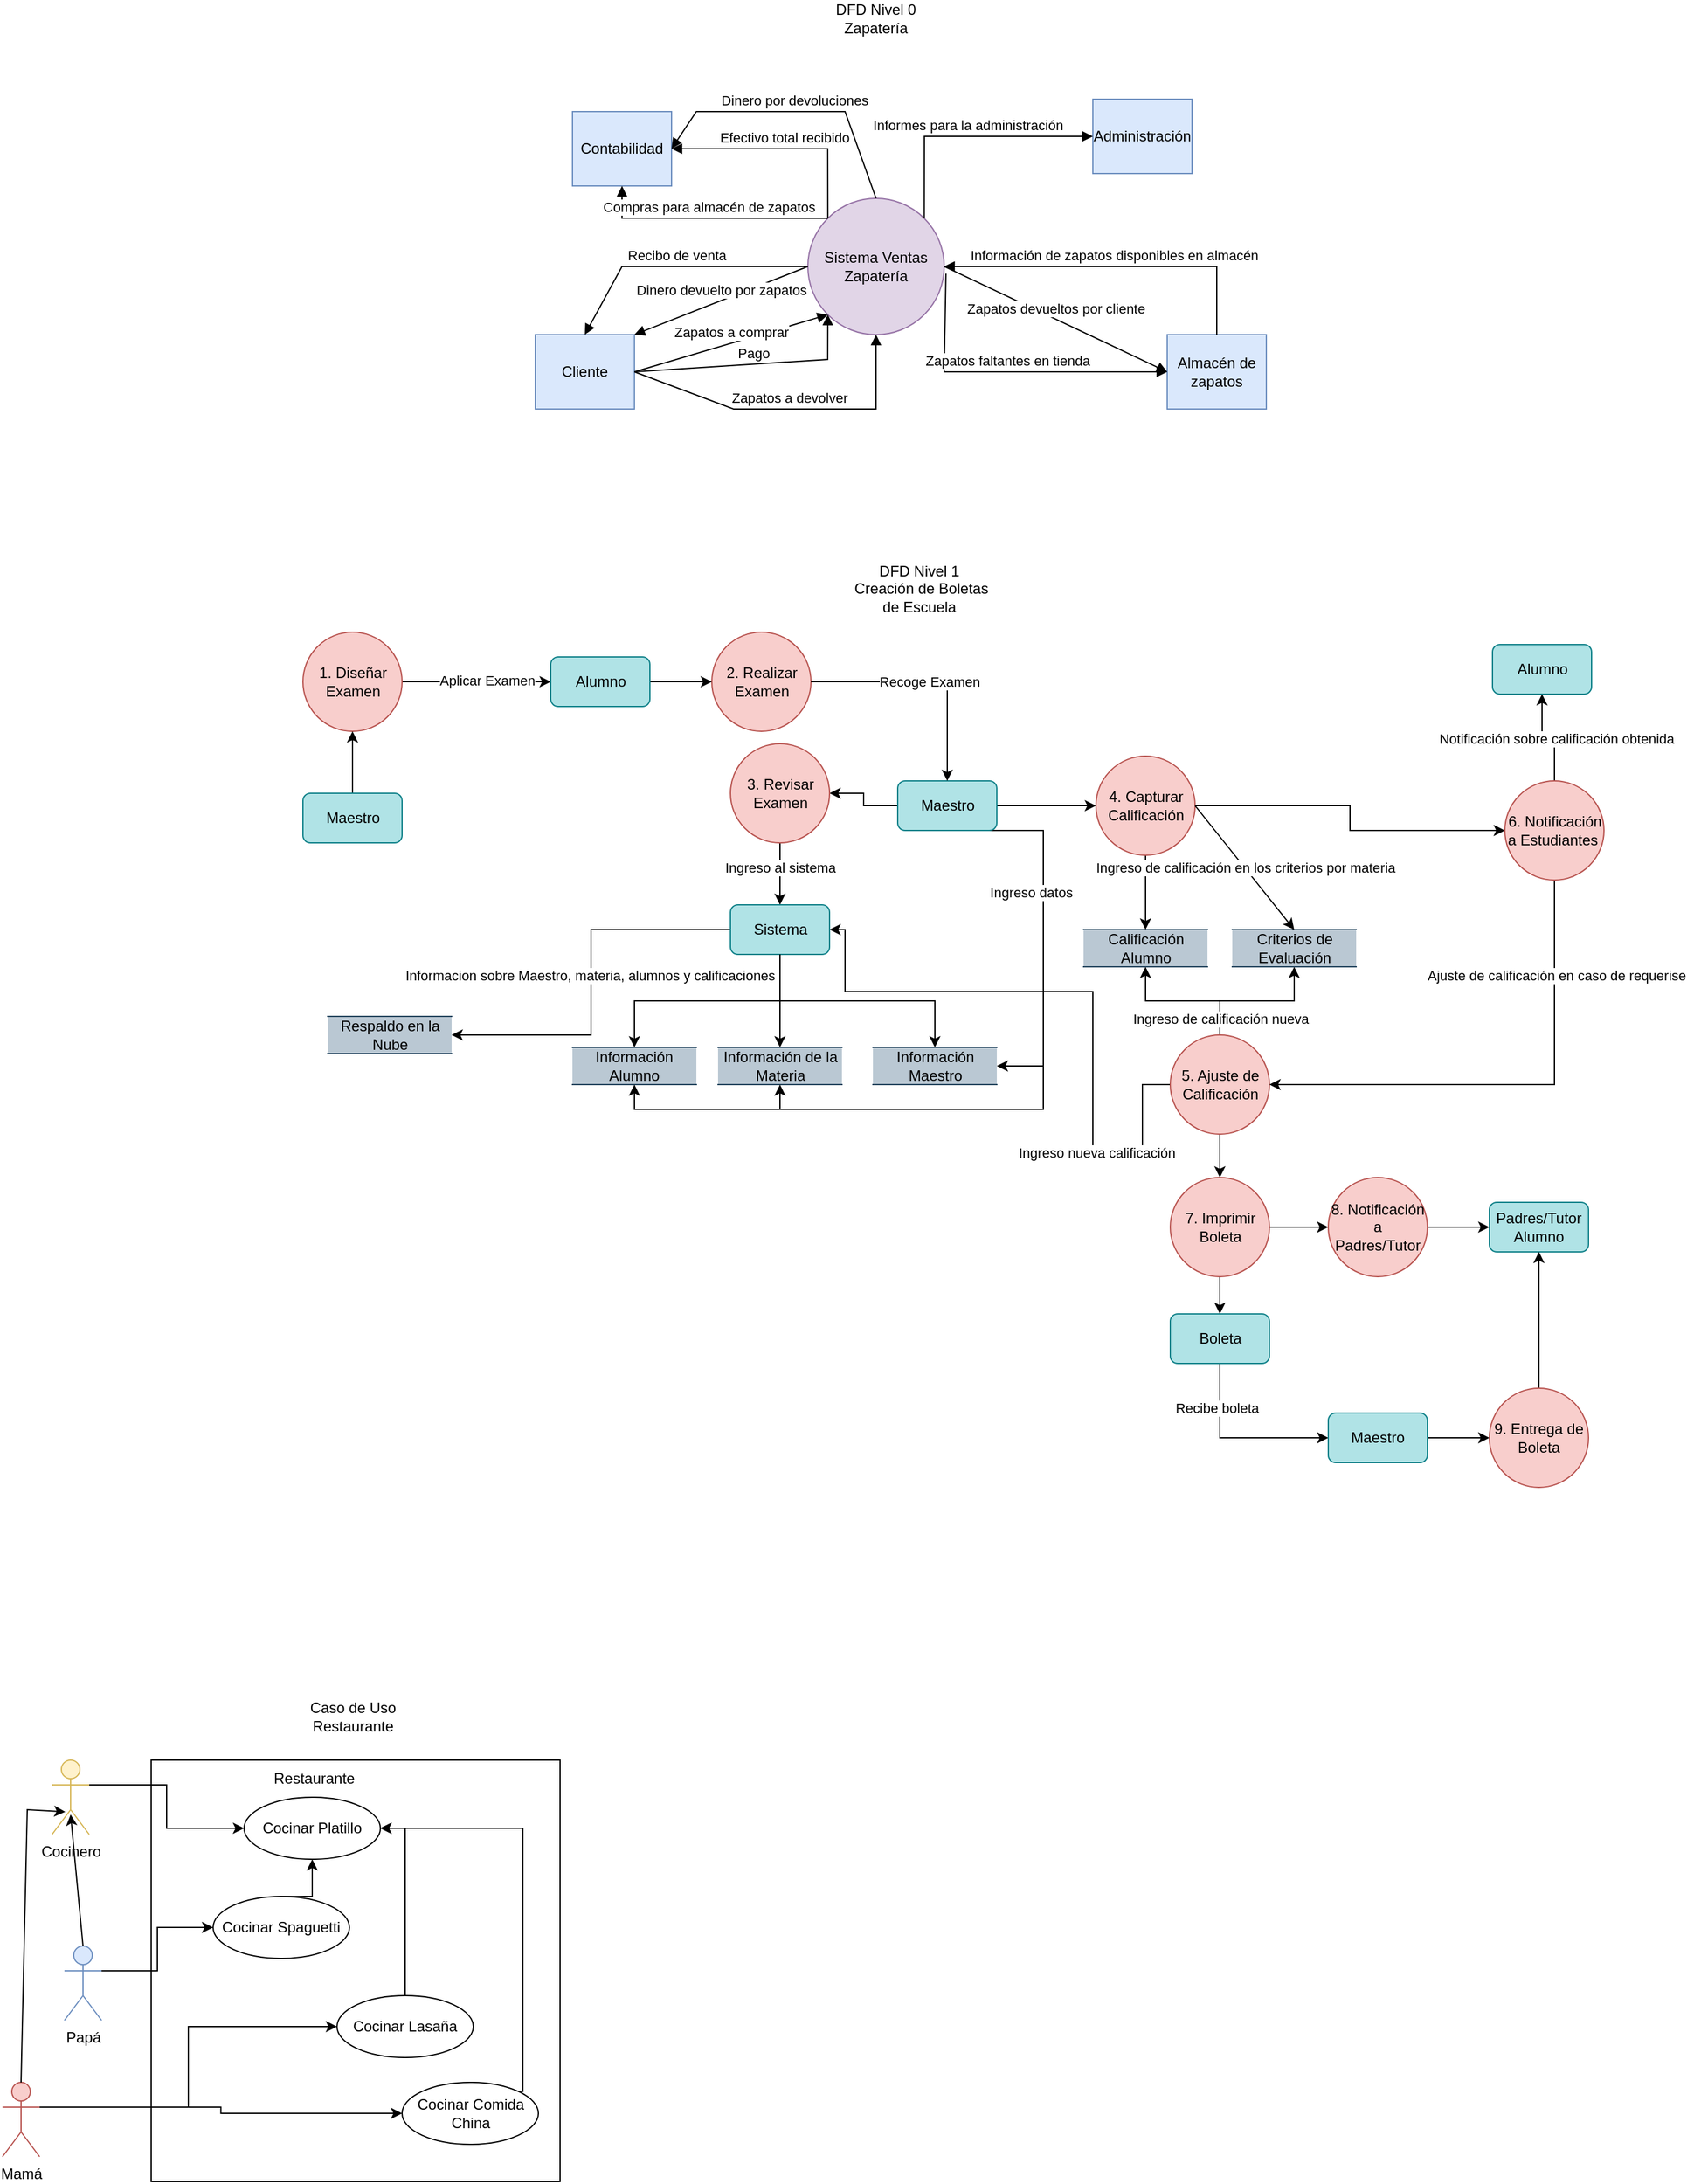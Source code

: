 <mxfile version="24.7.12">
  <diagram name="Página-1" id="O4-c2-5TvVN84nTGp4Hf">
    <mxGraphModel dx="1211" dy="638" grid="1" gridSize="10" guides="1" tooltips="1" connect="1" arrows="1" fold="1" page="1" pageScale="1" pageWidth="1920" pageHeight="1200" math="0" shadow="0">
      <root>
        <mxCell id="0" />
        <mxCell id="1" parent="0" />
        <mxCell id="AR3jdv1JJKhVgjpmconb-1" value="Sistema Ventas Zapatería" style="ellipse;whiteSpace=wrap;html=1;aspect=fixed;fillColor=#e1d5e7;strokeColor=#9673a6;" vertex="1" parent="1">
          <mxGeometry x="820" y="230" width="110" height="110" as="geometry" />
        </mxCell>
        <mxCell id="AR3jdv1JJKhVgjpmconb-2" value="Cliente" style="rounded=0;whiteSpace=wrap;html=1;fillColor=#dae8fc;strokeColor=#6c8ebf;" vertex="1" parent="1">
          <mxGeometry x="600" y="340" width="80" height="60" as="geometry" />
        </mxCell>
        <mxCell id="AR3jdv1JJKhVgjpmconb-5" value="Administración" style="rounded=0;whiteSpace=wrap;html=1;fillColor=#dae8fc;strokeColor=#6c8ebf;" vertex="1" parent="1">
          <mxGeometry x="1050" y="150" width="80" height="60" as="geometry" />
        </mxCell>
        <mxCell id="AR3jdv1JJKhVgjpmconb-6" value="Contabilidad" style="rounded=0;whiteSpace=wrap;html=1;fillColor=#dae8fc;strokeColor=#6c8ebf;" vertex="1" parent="1">
          <mxGeometry x="630" y="160" width="80" height="60" as="geometry" />
        </mxCell>
        <mxCell id="AR3jdv1JJKhVgjpmconb-7" value="Almacén de zapatos" style="rounded=0;whiteSpace=wrap;html=1;fillColor=#dae8fc;strokeColor=#6c8ebf;" vertex="1" parent="1">
          <mxGeometry x="1110" y="340" width="80" height="60" as="geometry" />
        </mxCell>
        <mxCell id="AR3jdv1JJKhVgjpmconb-11" value="DFD Nivel 0 Zapatería" style="text;html=1;align=center;verticalAlign=middle;whiteSpace=wrap;rounded=0;" vertex="1" parent="1">
          <mxGeometry x="835" y="70" width="80" height="30" as="geometry" />
        </mxCell>
        <mxCell id="AR3jdv1JJKhVgjpmconb-12" value="Pago" style="html=1;verticalAlign=bottom;endArrow=block;curved=0;rounded=0;exitX=1;exitY=0.5;exitDx=0;exitDy=0;entryX=0;entryY=1;entryDx=0;entryDy=0;" edge="1" parent="1" source="AR3jdv1JJKhVgjpmconb-2" target="AR3jdv1JJKhVgjpmconb-1">
          <mxGeometry x="0.003" width="80" relative="1" as="geometry">
            <mxPoint x="670" y="280" as="sourcePoint" />
            <mxPoint x="750" y="280" as="targetPoint" />
            <Array as="points">
              <mxPoint x="836" y="360" />
            </Array>
            <mxPoint as="offset" />
          </mxGeometry>
        </mxCell>
        <mxCell id="AR3jdv1JJKhVgjpmconb-13" value="Informes para la administración" style="html=1;verticalAlign=bottom;endArrow=block;curved=0;rounded=0;exitX=1;exitY=0;exitDx=0;exitDy=0;entryX=0;entryY=0.5;entryDx=0;entryDy=0;" edge="1" parent="1" source="AR3jdv1JJKhVgjpmconb-1" target="AR3jdv1JJKhVgjpmconb-5">
          <mxGeometry x="0.003" width="80" relative="1" as="geometry">
            <mxPoint x="700" y="380" as="sourcePoint" />
            <mxPoint x="950" y="320" as="targetPoint" />
            <Array as="points">
              <mxPoint x="914" y="180" />
            </Array>
            <mxPoint as="offset" />
          </mxGeometry>
        </mxCell>
        <mxCell id="AR3jdv1JJKhVgjpmconb-14" value="Efectivo total recibido" style="html=1;verticalAlign=bottom;endArrow=block;curved=0;rounded=0;exitX=0;exitY=0;exitDx=0;exitDy=0;entryX=1;entryY=0.5;entryDx=0;entryDy=0;" edge="1" parent="1" source="AR3jdv1JJKhVgjpmconb-1" target="AR3jdv1JJKhVgjpmconb-6">
          <mxGeometry x="0.003" width="80" relative="1" as="geometry">
            <mxPoint x="924" y="256" as="sourcePoint" />
            <mxPoint x="1060" y="190" as="targetPoint" />
            <Array as="points">
              <mxPoint x="836" y="190" />
            </Array>
            <mxPoint as="offset" />
          </mxGeometry>
        </mxCell>
        <mxCell id="AR3jdv1JJKhVgjpmconb-15" value="Compras para almacén de zapatos" style="html=1;verticalAlign=bottom;endArrow=block;curved=0;rounded=0;exitX=0;exitY=0;exitDx=0;exitDy=0;entryX=0.5;entryY=1;entryDx=0;entryDy=0;" edge="1" parent="1" source="AR3jdv1JJKhVgjpmconb-1" target="AR3jdv1JJKhVgjpmconb-6">
          <mxGeometry x="0.003" width="80" relative="1" as="geometry">
            <mxPoint x="846" y="256" as="sourcePoint" />
            <mxPoint x="720" y="200" as="targetPoint" />
            <Array as="points">
              <mxPoint x="670" y="246" />
            </Array>
            <mxPoint as="offset" />
          </mxGeometry>
        </mxCell>
        <mxCell id="AR3jdv1JJKhVgjpmconb-16" value="Zapatos a comprar" style="html=1;verticalAlign=bottom;endArrow=block;curved=0;rounded=0;exitX=1;exitY=0.5;exitDx=0;exitDy=0;entryX=0;entryY=1;entryDx=0;entryDy=0;" edge="1" parent="1" source="AR3jdv1JJKhVgjpmconb-2" target="AR3jdv1JJKhVgjpmconb-1">
          <mxGeometry x="0.003" width="80" relative="1" as="geometry">
            <mxPoint x="720" y="370" as="sourcePoint" />
            <mxPoint x="885" y="350" as="targetPoint" />
            <Array as="points" />
            <mxPoint as="offset" />
          </mxGeometry>
        </mxCell>
        <mxCell id="AR3jdv1JJKhVgjpmconb-17" value="Información de zapatos disponibles en almacén" style="html=1;verticalAlign=bottom;endArrow=block;curved=0;rounded=0;exitX=0.5;exitY=0;exitDx=0;exitDy=0;entryX=1;entryY=0.5;entryDx=0;entryDy=0;" edge="1" parent="1" source="AR3jdv1JJKhVgjpmconb-7" target="AR3jdv1JJKhVgjpmconb-1">
          <mxGeometry x="0.003" width="80" relative="1" as="geometry">
            <mxPoint x="924" y="256" as="sourcePoint" />
            <mxPoint x="1060" y="190" as="targetPoint" />
            <Array as="points">
              <mxPoint x="1150" y="285" />
            </Array>
            <mxPoint as="offset" />
          </mxGeometry>
        </mxCell>
        <mxCell id="AR3jdv1JJKhVgjpmconb-18" value="Zapatos faltantes en tienda" style="html=1;verticalAlign=bottom;endArrow=block;curved=0;rounded=0;exitX=1.013;exitY=0.552;exitDx=0;exitDy=0;exitPerimeter=0;entryX=0;entryY=0.5;entryDx=0;entryDy=0;" edge="1" parent="1" source="AR3jdv1JJKhVgjpmconb-1" target="AR3jdv1JJKhVgjpmconb-7">
          <mxGeometry x="0.003" width="80" relative="1" as="geometry">
            <mxPoint x="1130" y="350" as="sourcePoint" />
            <mxPoint x="1050" y="350" as="targetPoint" />
            <Array as="points">
              <mxPoint x="930" y="370" />
            </Array>
            <mxPoint as="offset" />
          </mxGeometry>
        </mxCell>
        <mxCell id="AR3jdv1JJKhVgjpmconb-19" value="Recibo de venta" style="html=1;verticalAlign=bottom;endArrow=block;curved=0;rounded=0;exitX=0;exitY=0.5;exitDx=0;exitDy=0;entryX=0.5;entryY=0;entryDx=0;entryDy=0;" edge="1" parent="1" source="AR3jdv1JJKhVgjpmconb-1" target="AR3jdv1JJKhVgjpmconb-2">
          <mxGeometry x="0.003" width="80" relative="1" as="geometry">
            <mxPoint x="846" y="256" as="sourcePoint" />
            <mxPoint x="680" y="230" as="targetPoint" />
            <Array as="points">
              <mxPoint x="670" y="285" />
            </Array>
            <mxPoint as="offset" />
          </mxGeometry>
        </mxCell>
        <mxCell id="AR3jdv1JJKhVgjpmconb-20" value="Zapatos devueltos por cliente" style="html=1;verticalAlign=bottom;endArrow=block;curved=0;rounded=0;exitX=1;exitY=0.5;exitDx=0;exitDy=0;entryX=0;entryY=0.5;entryDx=0;entryDy=0;" edge="1" parent="1" source="AR3jdv1JJKhVgjpmconb-1" target="AR3jdv1JJKhVgjpmconb-7">
          <mxGeometry x="0.003" width="80" relative="1" as="geometry">
            <mxPoint x="941" y="301" as="sourcePoint" />
            <mxPoint x="1120" y="380" as="targetPoint" />
            <Array as="points" />
            <mxPoint as="offset" />
          </mxGeometry>
        </mxCell>
        <mxCell id="AR3jdv1JJKhVgjpmconb-21" value="Zapatos a devolver" style="html=1;verticalAlign=bottom;endArrow=block;curved=0;rounded=0;exitX=1;exitY=0.5;exitDx=0;exitDy=0;entryX=0.5;entryY=1;entryDx=0;entryDy=0;" edge="1" parent="1" source="AR3jdv1JJKhVgjpmconb-2" target="AR3jdv1JJKhVgjpmconb-1">
          <mxGeometry x="0.003" width="80" relative="1" as="geometry">
            <mxPoint x="720" y="370" as="sourcePoint" />
            <mxPoint x="846" y="334" as="targetPoint" />
            <Array as="points">
              <mxPoint x="760" y="400" />
              <mxPoint x="850" y="400" />
              <mxPoint x="875" y="400" />
            </Array>
            <mxPoint as="offset" />
          </mxGeometry>
        </mxCell>
        <mxCell id="AR3jdv1JJKhVgjpmconb-22" value="Dinero devuelto por zapatos" style="html=1;verticalAlign=bottom;endArrow=block;curved=0;rounded=0;exitX=0;exitY=0.5;exitDx=0;exitDy=0;entryX=1;entryY=0;entryDx=0;entryDy=0;" edge="1" parent="1" source="AR3jdv1JJKhVgjpmconb-1" target="AR3jdv1JJKhVgjpmconb-2">
          <mxGeometry x="0.003" width="80" relative="1" as="geometry">
            <mxPoint x="830" y="295" as="sourcePoint" />
            <mxPoint x="680" y="340" as="targetPoint" />
            <Array as="points" />
            <mxPoint as="offset" />
          </mxGeometry>
        </mxCell>
        <mxCell id="AR3jdv1JJKhVgjpmconb-23" value="Dinero por devoluciones" style="html=1;verticalAlign=bottom;endArrow=block;curved=0;rounded=0;entryX=1;entryY=0.5;entryDx=0;entryDy=0;exitX=0.5;exitY=0;exitDx=0;exitDy=0;" edge="1" parent="1" source="AR3jdv1JJKhVgjpmconb-1" target="AR3jdv1JJKhVgjpmconb-6">
          <mxGeometry x="0.003" width="80" relative="1" as="geometry">
            <mxPoint x="840" y="230" as="sourcePoint" />
            <mxPoint x="720" y="200" as="targetPoint" />
            <Array as="points">
              <mxPoint x="850" y="160" />
              <mxPoint x="730" y="160" />
            </Array>
            <mxPoint as="offset" />
          </mxGeometry>
        </mxCell>
        <mxCell id="AR3jdv1JJKhVgjpmconb-24" value="DFD Nivel 1&lt;div&gt;&amp;nbsp;Creación de Boletas de Escuela&lt;/div&gt;" style="text;html=1;align=center;verticalAlign=middle;whiteSpace=wrap;rounded=0;" vertex="1" parent="1">
          <mxGeometry x="845" y="530" width="130" height="30" as="geometry" />
        </mxCell>
        <mxCell id="AR3jdv1JJKhVgjpmconb-71" style="edgeStyle=orthogonalEdgeStyle;rounded=0;orthogonalLoop=1;jettySize=auto;html=1;exitX=1;exitY=0.5;exitDx=0;exitDy=0;entryX=0;entryY=0.5;entryDx=0;entryDy=0;" edge="1" parent="1" source="AR3jdv1JJKhVgjpmconb-26" target="AR3jdv1JJKhVgjpmconb-34">
          <mxGeometry relative="1" as="geometry" />
        </mxCell>
        <mxCell id="AR3jdv1JJKhVgjpmconb-73" value="Aplicar Examen" style="edgeLabel;html=1;align=center;verticalAlign=middle;resizable=0;points=[];" vertex="1" connectable="0" parent="AR3jdv1JJKhVgjpmconb-71">
          <mxGeometry x="0.133" y="1" relative="1" as="geometry">
            <mxPoint as="offset" />
          </mxGeometry>
        </mxCell>
        <mxCell id="AR3jdv1JJKhVgjpmconb-26" value="1. Diseñar Examen" style="ellipse;whiteSpace=wrap;html=1;aspect=fixed;fillColor=#f8cecc;strokeColor=#b85450;" vertex="1" parent="1">
          <mxGeometry x="412.5" y="580" width="80" height="80" as="geometry" />
        </mxCell>
        <mxCell id="AR3jdv1JJKhVgjpmconb-74" style="edgeStyle=orthogonalEdgeStyle;rounded=0;orthogonalLoop=1;jettySize=auto;html=1;exitX=0;exitY=0.5;exitDx=0;exitDy=0;entryX=1;entryY=0.5;entryDx=0;entryDy=0;" edge="1" parent="1" source="AR3jdv1JJKhVgjpmconb-78" target="AR3jdv1JJKhVgjpmconb-28">
          <mxGeometry relative="1" as="geometry" />
        </mxCell>
        <mxCell id="AR3jdv1JJKhVgjpmconb-27" value="2. Realizar Examen" style="ellipse;whiteSpace=wrap;html=1;aspect=fixed;fillColor=#f8cecc;strokeColor=#b85450;" vertex="1" parent="1">
          <mxGeometry x="742.5" y="580" width="80" height="80" as="geometry" />
        </mxCell>
        <mxCell id="AR3jdv1JJKhVgjpmconb-86" style="edgeStyle=orthogonalEdgeStyle;rounded=0;orthogonalLoop=1;jettySize=auto;html=1;exitX=0.5;exitY=1;exitDx=0;exitDy=0;entryX=0.5;entryY=0;entryDx=0;entryDy=0;" edge="1" parent="1" source="AR3jdv1JJKhVgjpmconb-28" target="AR3jdv1JJKhVgjpmconb-38">
          <mxGeometry relative="1" as="geometry" />
        </mxCell>
        <mxCell id="AR3jdv1JJKhVgjpmconb-87" value="Ingreso al sistema&amp;nbsp;" style="edgeLabel;html=1;align=center;verticalAlign=middle;resizable=0;points=[];" vertex="1" connectable="0" parent="AR3jdv1JJKhVgjpmconb-86">
          <mxGeometry x="-0.2" y="1" relative="1" as="geometry">
            <mxPoint as="offset" />
          </mxGeometry>
        </mxCell>
        <mxCell id="AR3jdv1JJKhVgjpmconb-28" value="3. Revisar Examen" style="ellipse;whiteSpace=wrap;html=1;aspect=fixed;fillColor=#f8cecc;strokeColor=#b85450;" vertex="1" parent="1">
          <mxGeometry x="757.5" y="670" width="80" height="80" as="geometry" />
        </mxCell>
        <mxCell id="AR3jdv1JJKhVgjpmconb-111" style="edgeStyle=orthogonalEdgeStyle;rounded=0;orthogonalLoop=1;jettySize=auto;html=1;entryX=0.5;entryY=1;entryDx=0;entryDy=0;" edge="1" parent="1" source="AR3jdv1JJKhVgjpmconb-29" target="AR3jdv1JJKhVgjpmconb-45">
          <mxGeometry relative="1" as="geometry" />
        </mxCell>
        <mxCell id="AR3jdv1JJKhVgjpmconb-112" style="edgeStyle=orthogonalEdgeStyle;rounded=0;orthogonalLoop=1;jettySize=auto;html=1;exitX=0.5;exitY=0;exitDx=0;exitDy=0;entryX=0.5;entryY=1;entryDx=0;entryDy=0;" edge="1" parent="1" source="AR3jdv1JJKhVgjpmconb-29" target="AR3jdv1JJKhVgjpmconb-46">
          <mxGeometry relative="1" as="geometry" />
        </mxCell>
        <mxCell id="AR3jdv1JJKhVgjpmconb-117" value="Ingreso de calificación nueva" style="edgeLabel;html=1;align=center;verticalAlign=middle;resizable=0;points=[];" vertex="1" connectable="0" parent="AR3jdv1JJKhVgjpmconb-112">
          <mxGeometry x="-0.762" relative="1" as="geometry">
            <mxPoint as="offset" />
          </mxGeometry>
        </mxCell>
        <mxCell id="AR3jdv1JJKhVgjpmconb-118" style="edgeStyle=orthogonalEdgeStyle;rounded=0;orthogonalLoop=1;jettySize=auto;html=1;exitX=0.5;exitY=1;exitDx=0;exitDy=0;entryX=0.5;entryY=0;entryDx=0;entryDy=0;" edge="1" parent="1" source="AR3jdv1JJKhVgjpmconb-29" target="AR3jdv1JJKhVgjpmconb-31">
          <mxGeometry relative="1" as="geometry" />
        </mxCell>
        <mxCell id="AR3jdv1JJKhVgjpmconb-136" style="edgeStyle=orthogonalEdgeStyle;rounded=0;orthogonalLoop=1;jettySize=auto;html=1;exitX=0;exitY=0.5;exitDx=0;exitDy=0;entryX=1;entryY=0.5;entryDx=0;entryDy=0;" edge="1" parent="1" source="AR3jdv1JJKhVgjpmconb-29" target="AR3jdv1JJKhVgjpmconb-38">
          <mxGeometry relative="1" as="geometry">
            <Array as="points">
              <mxPoint x="1090" y="945" />
              <mxPoint x="1090" y="1000" />
              <mxPoint x="1050" y="1000" />
              <mxPoint x="1050" y="870" />
              <mxPoint x="850" y="870" />
              <mxPoint x="850" y="820" />
            </Array>
          </mxGeometry>
        </mxCell>
        <mxCell id="AR3jdv1JJKhVgjpmconb-137" value="Ingreso nueva calificación" style="edgeLabel;html=1;align=center;verticalAlign=middle;resizable=0;points=[];" vertex="1" connectable="0" parent="AR3jdv1JJKhVgjpmconb-136">
          <mxGeometry x="-0.498" y="-2" relative="1" as="geometry">
            <mxPoint x="1" y="10" as="offset" />
          </mxGeometry>
        </mxCell>
        <mxCell id="AR3jdv1JJKhVgjpmconb-29" value="5. Ajuste de Calificación" style="ellipse;whiteSpace=wrap;html=1;aspect=fixed;fillColor=#f8cecc;strokeColor=#b85450;" vertex="1" parent="1">
          <mxGeometry x="1112.5" y="905" width="80" height="80" as="geometry" />
        </mxCell>
        <mxCell id="AR3jdv1JJKhVgjpmconb-106" style="edgeStyle=orthogonalEdgeStyle;rounded=0;orthogonalLoop=1;jettySize=auto;html=1;exitX=1;exitY=0.5;exitDx=0;exitDy=0;entryX=0;entryY=0.5;entryDx=0;entryDy=0;" edge="1" parent="1" source="AR3jdv1JJKhVgjpmconb-30" target="AR3jdv1JJKhVgjpmconb-32">
          <mxGeometry relative="1" as="geometry" />
        </mxCell>
        <mxCell id="AR3jdv1JJKhVgjpmconb-108" style="edgeStyle=orthogonalEdgeStyle;rounded=0;orthogonalLoop=1;jettySize=auto;html=1;exitX=0.5;exitY=1;exitDx=0;exitDy=0;entryX=0.5;entryY=0;entryDx=0;entryDy=0;" edge="1" parent="1" source="AR3jdv1JJKhVgjpmconb-30" target="AR3jdv1JJKhVgjpmconb-45">
          <mxGeometry relative="1" as="geometry" />
        </mxCell>
        <mxCell id="AR3jdv1JJKhVgjpmconb-30" value="4. Capturar Calificación" style="ellipse;whiteSpace=wrap;html=1;aspect=fixed;fillColor=#f8cecc;strokeColor=#b85450;" vertex="1" parent="1">
          <mxGeometry x="1052.5" y="680" width="80" height="80" as="geometry" />
        </mxCell>
        <mxCell id="AR3jdv1JJKhVgjpmconb-119" style="edgeStyle=orthogonalEdgeStyle;rounded=0;orthogonalLoop=1;jettySize=auto;html=1;exitX=0.5;exitY=1;exitDx=0;exitDy=0;entryX=0.5;entryY=0;entryDx=0;entryDy=0;" edge="1" parent="1" source="AR3jdv1JJKhVgjpmconb-31" target="AR3jdv1JJKhVgjpmconb-37">
          <mxGeometry relative="1" as="geometry" />
        </mxCell>
        <mxCell id="AR3jdv1JJKhVgjpmconb-121" style="edgeStyle=orthogonalEdgeStyle;rounded=0;orthogonalLoop=1;jettySize=auto;html=1;exitX=1;exitY=0.5;exitDx=0;exitDy=0;entryX=0;entryY=0.5;entryDx=0;entryDy=0;" edge="1" parent="1" source="AR3jdv1JJKhVgjpmconb-31" target="AR3jdv1JJKhVgjpmconb-100">
          <mxGeometry relative="1" as="geometry" />
        </mxCell>
        <mxCell id="AR3jdv1JJKhVgjpmconb-31" value="7. Imprimir Boleta" style="ellipse;whiteSpace=wrap;html=1;aspect=fixed;fillColor=#f8cecc;strokeColor=#b85450;" vertex="1" parent="1">
          <mxGeometry x="1112.5" y="1020" width="80" height="80" as="geometry" />
        </mxCell>
        <mxCell id="AR3jdv1JJKhVgjpmconb-109" style="edgeStyle=orthogonalEdgeStyle;rounded=0;orthogonalLoop=1;jettySize=auto;html=1;exitX=0.5;exitY=0;exitDx=0;exitDy=0;" edge="1" parent="1" source="AR3jdv1JJKhVgjpmconb-32" target="AR3jdv1JJKhVgjpmconb-107">
          <mxGeometry relative="1" as="geometry" />
        </mxCell>
        <mxCell id="AR3jdv1JJKhVgjpmconb-110" value="Notificación sobre calificación obtenida" style="edgeLabel;html=1;align=center;verticalAlign=middle;resizable=0;points=[];" vertex="1" connectable="0" parent="AR3jdv1JJKhVgjpmconb-109">
          <mxGeometry x="-0.135" y="-1" relative="1" as="geometry">
            <mxPoint as="offset" />
          </mxGeometry>
        </mxCell>
        <mxCell id="AR3jdv1JJKhVgjpmconb-113" style="edgeStyle=orthogonalEdgeStyle;rounded=0;orthogonalLoop=1;jettySize=auto;html=1;exitX=0.5;exitY=1;exitDx=0;exitDy=0;entryX=1;entryY=0.5;entryDx=0;entryDy=0;" edge="1" parent="1" source="AR3jdv1JJKhVgjpmconb-32" target="AR3jdv1JJKhVgjpmconb-29">
          <mxGeometry relative="1" as="geometry" />
        </mxCell>
        <mxCell id="AR3jdv1JJKhVgjpmconb-114" value="Ajuste de calificación en caso de requerise" style="edgeLabel;html=1;align=center;verticalAlign=middle;resizable=0;points=[];" vertex="1" connectable="0" parent="AR3jdv1JJKhVgjpmconb-113">
          <mxGeometry x="-0.613" y="1" relative="1" as="geometry">
            <mxPoint as="offset" />
          </mxGeometry>
        </mxCell>
        <mxCell id="AR3jdv1JJKhVgjpmconb-32" value="6. Notificación a Estudiantes&amp;nbsp;" style="ellipse;whiteSpace=wrap;html=1;aspect=fixed;fillColor=#f8cecc;strokeColor=#b85450;" vertex="1" parent="1">
          <mxGeometry x="1382.5" y="700" width="80" height="80" as="geometry" />
        </mxCell>
        <mxCell id="AR3jdv1JJKhVgjpmconb-72" style="edgeStyle=orthogonalEdgeStyle;rounded=0;orthogonalLoop=1;jettySize=auto;html=1;exitX=1;exitY=0.5;exitDx=0;exitDy=0;entryX=0;entryY=0.5;entryDx=0;entryDy=0;" edge="1" parent="1" source="AR3jdv1JJKhVgjpmconb-34" target="AR3jdv1JJKhVgjpmconb-27">
          <mxGeometry relative="1" as="geometry" />
        </mxCell>
        <mxCell id="AR3jdv1JJKhVgjpmconb-34" value="Alumno" style="rounded=1;whiteSpace=wrap;html=1;fillColor=#b0e3e6;strokeColor=#0e8088;" vertex="1" parent="1">
          <mxGeometry x="612.5" y="600" width="80" height="40" as="geometry" />
        </mxCell>
        <mxCell id="AR3jdv1JJKhVgjpmconb-49" style="edgeStyle=orthogonalEdgeStyle;rounded=0;orthogonalLoop=1;jettySize=auto;html=1;entryX=0.5;entryY=1;entryDx=0;entryDy=0;" edge="1" parent="1" source="AR3jdv1JJKhVgjpmconb-35" target="AR3jdv1JJKhVgjpmconb-26">
          <mxGeometry relative="1" as="geometry" />
        </mxCell>
        <mxCell id="AR3jdv1JJKhVgjpmconb-35" value="Maestro" style="rounded=1;whiteSpace=wrap;html=1;fillColor=#b0e3e6;strokeColor=#0e8088;" vertex="1" parent="1">
          <mxGeometry x="412.5" y="710" width="80" height="40" as="geometry" />
        </mxCell>
        <mxCell id="AR3jdv1JJKhVgjpmconb-36" value="Padres/Tutor Alumno" style="rounded=1;whiteSpace=wrap;html=1;fillColor=#b0e3e6;strokeColor=#0e8088;" vertex="1" parent="1">
          <mxGeometry x="1370" y="1040" width="80" height="40" as="geometry" />
        </mxCell>
        <mxCell id="AR3jdv1JJKhVgjpmconb-125" style="edgeStyle=orthogonalEdgeStyle;rounded=0;orthogonalLoop=1;jettySize=auto;html=1;exitX=0.5;exitY=1;exitDx=0;exitDy=0;entryX=0;entryY=0.5;entryDx=0;entryDy=0;" edge="1" parent="1" source="AR3jdv1JJKhVgjpmconb-37" target="AR3jdv1JJKhVgjpmconb-122">
          <mxGeometry relative="1" as="geometry" />
        </mxCell>
        <mxCell id="AR3jdv1JJKhVgjpmconb-126" value="Recibe boleta" style="edgeLabel;html=1;align=center;verticalAlign=middle;resizable=0;points=[];" vertex="1" connectable="0" parent="AR3jdv1JJKhVgjpmconb-125">
          <mxGeometry x="-0.514" y="-3" relative="1" as="geometry">
            <mxPoint as="offset" />
          </mxGeometry>
        </mxCell>
        <mxCell id="AR3jdv1JJKhVgjpmconb-37" value="Boleta" style="rounded=1;whiteSpace=wrap;html=1;fillColor=#b0e3e6;strokeColor=#0e8088;" vertex="1" parent="1">
          <mxGeometry x="1112.5" y="1130" width="80" height="40" as="geometry" />
        </mxCell>
        <mxCell id="AR3jdv1JJKhVgjpmconb-115" style="edgeStyle=orthogonalEdgeStyle;rounded=0;orthogonalLoop=1;jettySize=auto;html=1;exitX=0;exitY=0.5;exitDx=0;exitDy=0;entryX=1;entryY=0.5;entryDx=0;entryDy=0;" edge="1" parent="1" source="AR3jdv1JJKhVgjpmconb-38" target="AR3jdv1JJKhVgjpmconb-47">
          <mxGeometry relative="1" as="geometry" />
        </mxCell>
        <mxCell id="AR3jdv1JJKhVgjpmconb-116" value="Informacion sobre Maestro, materia, alumnos y calificaciones" style="edgeLabel;html=1;align=center;verticalAlign=middle;resizable=0;points=[];" vertex="1" connectable="0" parent="AR3jdv1JJKhVgjpmconb-115">
          <mxGeometry x="-0.037" y="-1" relative="1" as="geometry">
            <mxPoint as="offset" />
          </mxGeometry>
        </mxCell>
        <mxCell id="AR3jdv1JJKhVgjpmconb-128" style="edgeStyle=orthogonalEdgeStyle;rounded=0;orthogonalLoop=1;jettySize=auto;html=1;exitX=0.5;exitY=1;exitDx=0;exitDy=0;entryX=0.5;entryY=0;entryDx=0;entryDy=0;" edge="1" parent="1" source="AR3jdv1JJKhVgjpmconb-38" target="AR3jdv1JJKhVgjpmconb-41">
          <mxGeometry relative="1" as="geometry" />
        </mxCell>
        <mxCell id="AR3jdv1JJKhVgjpmconb-129" style="edgeStyle=orthogonalEdgeStyle;rounded=0;orthogonalLoop=1;jettySize=auto;html=1;exitX=0.5;exitY=1;exitDx=0;exitDy=0;entryX=0.5;entryY=0;entryDx=0;entryDy=0;" edge="1" parent="1" source="AR3jdv1JJKhVgjpmconb-38" target="AR3jdv1JJKhVgjpmconb-43">
          <mxGeometry relative="1" as="geometry" />
        </mxCell>
        <mxCell id="AR3jdv1JJKhVgjpmconb-38" value="Sistema" style="rounded=1;whiteSpace=wrap;html=1;fillColor=#b0e3e6;strokeColor=#0e8088;" vertex="1" parent="1">
          <mxGeometry x="757.5" y="800" width="80" height="40" as="geometry" />
        </mxCell>
        <mxCell id="AR3jdv1JJKhVgjpmconb-41" value="Información Alumno" style="html=1;dashed=0;whiteSpace=wrap;shape=partialRectangle;right=0;left=0;fillColor=#bac8d3;strokeColor=#23445d;" vertex="1" parent="1">
          <mxGeometry x="630" y="915" width="100" height="30" as="geometry" />
        </mxCell>
        <mxCell id="AR3jdv1JJKhVgjpmconb-42" value="Información Maestro" style="html=1;dashed=0;whiteSpace=wrap;shape=partialRectangle;right=0;left=0;fillColor=#bac8d3;strokeColor=#23445d;" vertex="1" parent="1">
          <mxGeometry x="872.5" y="915" width="100" height="30" as="geometry" />
        </mxCell>
        <mxCell id="AR3jdv1JJKhVgjpmconb-43" value="Información de la Materia" style="html=1;dashed=0;whiteSpace=wrap;shape=partialRectangle;right=0;left=0;fillColor=#bac8d3;strokeColor=#23445d;" vertex="1" parent="1">
          <mxGeometry x="747.5" y="915" width="100" height="30" as="geometry" />
        </mxCell>
        <mxCell id="AR3jdv1JJKhVgjpmconb-45" value="Calificación Alumno" style="html=1;dashed=0;whiteSpace=wrap;shape=partialRectangle;right=0;left=0;fillColor=#bac8d3;strokeColor=#23445d;" vertex="1" parent="1">
          <mxGeometry x="1042.5" y="820" width="100" height="30" as="geometry" />
        </mxCell>
        <mxCell id="AR3jdv1JJKhVgjpmconb-46" value="Criterios de Evaluación" style="html=1;dashed=0;whiteSpace=wrap;shape=partialRectangle;right=0;left=0;fillColor=#bac8d3;strokeColor=#23445d;" vertex="1" parent="1">
          <mxGeometry x="1162.5" y="820" width="100" height="30" as="geometry" />
        </mxCell>
        <mxCell id="AR3jdv1JJKhVgjpmconb-47" value="Respaldo en la Nube" style="html=1;dashed=0;whiteSpace=wrap;shape=partialRectangle;right=0;left=0;fillColor=#bac8d3;strokeColor=#23445d;" vertex="1" parent="1">
          <mxGeometry x="432.5" y="890" width="100" height="30" as="geometry" />
        </mxCell>
        <mxCell id="AR3jdv1JJKhVgjpmconb-105" style="edgeStyle=orthogonalEdgeStyle;rounded=0;orthogonalLoop=1;jettySize=auto;html=1;exitX=1;exitY=0.5;exitDx=0;exitDy=0;entryX=0;entryY=0.5;entryDx=0;entryDy=0;" edge="1" parent="1" source="AR3jdv1JJKhVgjpmconb-78" target="AR3jdv1JJKhVgjpmconb-30">
          <mxGeometry relative="1" as="geometry" />
        </mxCell>
        <mxCell id="AR3jdv1JJKhVgjpmconb-131" style="edgeStyle=orthogonalEdgeStyle;rounded=0;orthogonalLoop=1;jettySize=auto;html=1;exitX=0.5;exitY=1;exitDx=0;exitDy=0;entryX=1;entryY=0.5;entryDx=0;entryDy=0;" edge="1" parent="1" source="AR3jdv1JJKhVgjpmconb-78" target="AR3jdv1JJKhVgjpmconb-42">
          <mxGeometry relative="1" as="geometry">
            <Array as="points">
              <mxPoint x="1010" y="740" />
              <mxPoint x="1010" y="930" />
            </Array>
          </mxGeometry>
        </mxCell>
        <mxCell id="AR3jdv1JJKhVgjpmconb-132" style="edgeStyle=orthogonalEdgeStyle;rounded=0;orthogonalLoop=1;jettySize=auto;html=1;exitX=0.5;exitY=1;exitDx=0;exitDy=0;entryX=0.5;entryY=1;entryDx=0;entryDy=0;" edge="1" parent="1" source="AR3jdv1JJKhVgjpmconb-78" target="AR3jdv1JJKhVgjpmconb-43">
          <mxGeometry relative="1" as="geometry">
            <Array as="points">
              <mxPoint x="1010" y="740" />
              <mxPoint x="1010" y="965" />
              <mxPoint x="798" y="965" />
            </Array>
          </mxGeometry>
        </mxCell>
        <mxCell id="AR3jdv1JJKhVgjpmconb-133" style="edgeStyle=orthogonalEdgeStyle;rounded=0;orthogonalLoop=1;jettySize=auto;html=1;exitX=0.5;exitY=1;exitDx=0;exitDy=0;entryX=0.5;entryY=1;entryDx=0;entryDy=0;" edge="1" parent="1" source="AR3jdv1JJKhVgjpmconb-78" target="AR3jdv1JJKhVgjpmconb-41">
          <mxGeometry relative="1" as="geometry">
            <Array as="points">
              <mxPoint x="1010" y="740" />
              <mxPoint x="1010" y="965" />
              <mxPoint x="680" y="965" />
            </Array>
          </mxGeometry>
        </mxCell>
        <mxCell id="AR3jdv1JJKhVgjpmconb-135" value="Ingreso datos" style="edgeLabel;html=1;align=center;verticalAlign=middle;resizable=0;points=[];" vertex="1" connectable="0" parent="AR3jdv1JJKhVgjpmconb-133">
          <mxGeometry x="-0.393" y="1" relative="1" as="geometry">
            <mxPoint x="-11" y="-71" as="offset" />
          </mxGeometry>
        </mxCell>
        <mxCell id="AR3jdv1JJKhVgjpmconb-78" value="Maestro" style="rounded=1;whiteSpace=wrap;html=1;fillColor=#b0e3e6;strokeColor=#0e8088;" vertex="1" parent="1">
          <mxGeometry x="892.5" y="700" width="80" height="40" as="geometry" />
        </mxCell>
        <mxCell id="AR3jdv1JJKhVgjpmconb-81" value="" style="endArrow=classic;html=1;rounded=0;exitX=1;exitY=0.5;exitDx=0;exitDy=0;entryX=0.5;entryY=0;entryDx=0;entryDy=0;" edge="1" parent="1" source="AR3jdv1JJKhVgjpmconb-27" target="AR3jdv1JJKhVgjpmconb-78">
          <mxGeometry relative="1" as="geometry">
            <mxPoint x="752.5" y="660" as="sourcePoint" />
            <mxPoint x="852.5" y="660" as="targetPoint" />
            <Array as="points">
              <mxPoint x="932.5" y="620" />
            </Array>
          </mxGeometry>
        </mxCell>
        <mxCell id="AR3jdv1JJKhVgjpmconb-82" value="Recoge Examen" style="edgeLabel;resizable=0;html=1;;align=center;verticalAlign=middle;" connectable="0" vertex="1" parent="AR3jdv1JJKhVgjpmconb-81">
          <mxGeometry relative="1" as="geometry" />
        </mxCell>
        <mxCell id="AR3jdv1JJKhVgjpmconb-96" value="" style="endArrow=classic;html=1;rounded=0;exitX=1;exitY=0.5;exitDx=0;exitDy=0;entryX=0.5;entryY=0;entryDx=0;entryDy=0;" edge="1" parent="1" source="AR3jdv1JJKhVgjpmconb-30" target="AR3jdv1JJKhVgjpmconb-46">
          <mxGeometry relative="1" as="geometry">
            <mxPoint x="972.5" y="870" as="sourcePoint" />
            <mxPoint x="1072.5" y="870" as="targetPoint" />
            <Array as="points" />
          </mxGeometry>
        </mxCell>
        <mxCell id="AR3jdv1JJKhVgjpmconb-97" value="Ingreso de calificación en los criterios por materia" style="edgeLabel;resizable=0;html=1;;align=center;verticalAlign=middle;" connectable="0" vertex="1" parent="AR3jdv1JJKhVgjpmconb-96">
          <mxGeometry relative="1" as="geometry" />
        </mxCell>
        <mxCell id="AR3jdv1JJKhVgjpmconb-120" style="edgeStyle=orthogonalEdgeStyle;rounded=0;orthogonalLoop=1;jettySize=auto;html=1;exitX=1;exitY=0.5;exitDx=0;exitDy=0;entryX=0;entryY=0.5;entryDx=0;entryDy=0;" edge="1" parent="1" source="AR3jdv1JJKhVgjpmconb-100" target="AR3jdv1JJKhVgjpmconb-36">
          <mxGeometry relative="1" as="geometry" />
        </mxCell>
        <mxCell id="AR3jdv1JJKhVgjpmconb-100" value="8. Notificación a Padres/Tutor" style="ellipse;whiteSpace=wrap;html=1;aspect=fixed;fillColor=#f8cecc;strokeColor=#b85450;" vertex="1" parent="1">
          <mxGeometry x="1240" y="1020" width="80" height="80" as="geometry" />
        </mxCell>
        <mxCell id="AR3jdv1JJKhVgjpmconb-107" value="Alumno" style="rounded=1;whiteSpace=wrap;html=1;fillColor=#b0e3e6;strokeColor=#0e8088;" vertex="1" parent="1">
          <mxGeometry x="1372.5" y="590" width="80" height="40" as="geometry" />
        </mxCell>
        <mxCell id="AR3jdv1JJKhVgjpmconb-124" style="edgeStyle=orthogonalEdgeStyle;rounded=0;orthogonalLoop=1;jettySize=auto;html=1;exitX=1;exitY=0.5;exitDx=0;exitDy=0;entryX=0;entryY=0.5;entryDx=0;entryDy=0;" edge="1" parent="1" source="AR3jdv1JJKhVgjpmconb-122" target="AR3jdv1JJKhVgjpmconb-123">
          <mxGeometry relative="1" as="geometry" />
        </mxCell>
        <mxCell id="AR3jdv1JJKhVgjpmconb-122" value="Maestro" style="rounded=1;whiteSpace=wrap;html=1;fillColor=#b0e3e6;strokeColor=#0e8088;" vertex="1" parent="1">
          <mxGeometry x="1240" y="1210" width="80" height="40" as="geometry" />
        </mxCell>
        <mxCell id="AR3jdv1JJKhVgjpmconb-127" style="edgeStyle=orthogonalEdgeStyle;rounded=0;orthogonalLoop=1;jettySize=auto;html=1;entryX=0.5;entryY=1;entryDx=0;entryDy=0;" edge="1" parent="1" source="AR3jdv1JJKhVgjpmconb-123" target="AR3jdv1JJKhVgjpmconb-36">
          <mxGeometry relative="1" as="geometry" />
        </mxCell>
        <mxCell id="AR3jdv1JJKhVgjpmconb-123" value="9. Entrega de Boleta" style="ellipse;whiteSpace=wrap;html=1;aspect=fixed;fillColor=#f8cecc;strokeColor=#b85450;" vertex="1" parent="1">
          <mxGeometry x="1370" y="1190" width="80" height="80" as="geometry" />
        </mxCell>
        <mxCell id="AR3jdv1JJKhVgjpmconb-130" style="edgeStyle=orthogonalEdgeStyle;rounded=0;orthogonalLoop=1;jettySize=auto;html=1;exitX=0.5;exitY=1;exitDx=0;exitDy=0;entryX=0.5;entryY=0;entryDx=0;entryDy=0;" edge="1" parent="1" source="AR3jdv1JJKhVgjpmconb-38" target="AR3jdv1JJKhVgjpmconb-42">
          <mxGeometry relative="1" as="geometry" />
        </mxCell>
        <mxCell id="AR3jdv1JJKhVgjpmconb-138" value="Caso de Uso Restaurante" style="text;html=1;align=center;verticalAlign=middle;whiteSpace=wrap;rounded=0;" vertex="1" parent="1">
          <mxGeometry x="387.5" y="1440" width="130" height="30" as="geometry" />
        </mxCell>
        <mxCell id="AR3jdv1JJKhVgjpmconb-139" value="" style="html=1;whiteSpace=wrap;" vertex="1" parent="1">
          <mxGeometry x="290" y="1490" width="330" height="340" as="geometry" />
        </mxCell>
        <mxCell id="AR3jdv1JJKhVgjpmconb-140" value="&amp;nbsp;Restaurante" style="text;html=1;align=center;verticalAlign=middle;whiteSpace=wrap;rounded=0;" vertex="1" parent="1">
          <mxGeometry x="355" y="1490" width="130" height="30" as="geometry" />
        </mxCell>
        <mxCell id="AR3jdv1JJKhVgjpmconb-157" style="edgeStyle=orthogonalEdgeStyle;rounded=0;orthogonalLoop=1;jettySize=auto;html=1;exitX=1;exitY=0.333;exitDx=0;exitDy=0;exitPerimeter=0;entryX=0;entryY=0.5;entryDx=0;entryDy=0;" edge="1" parent="1" source="AR3jdv1JJKhVgjpmconb-141" target="AR3jdv1JJKhVgjpmconb-156">
          <mxGeometry relative="1" as="geometry" />
        </mxCell>
        <mxCell id="AR3jdv1JJKhVgjpmconb-141" value="Cocinero" style="shape=umlActor;verticalLabelPosition=bottom;verticalAlign=top;html=1;fillColor=#fff2cc;strokeColor=#d6b656;" vertex="1" parent="1">
          <mxGeometry x="210" y="1490" width="30" height="60" as="geometry" />
        </mxCell>
        <mxCell id="AR3jdv1JJKhVgjpmconb-151" style="edgeStyle=orthogonalEdgeStyle;rounded=0;orthogonalLoop=1;jettySize=auto;html=1;exitX=1;exitY=0.333;exitDx=0;exitDy=0;exitPerimeter=0;entryX=0;entryY=0.5;entryDx=0;entryDy=0;" edge="1" parent="1" source="AR3jdv1JJKhVgjpmconb-142" target="AR3jdv1JJKhVgjpmconb-146">
          <mxGeometry relative="1" as="geometry" />
        </mxCell>
        <mxCell id="AR3jdv1JJKhVgjpmconb-142" value="Papá" style="shape=umlActor;verticalLabelPosition=bottom;verticalAlign=top;html=1;fillColor=#dae8fc;strokeColor=#6c8ebf;" vertex="1" parent="1">
          <mxGeometry x="220" y="1640" width="30" height="60" as="geometry" />
        </mxCell>
        <mxCell id="AR3jdv1JJKhVgjpmconb-149" style="edgeStyle=orthogonalEdgeStyle;rounded=0;orthogonalLoop=1;jettySize=auto;html=1;exitX=1;exitY=0.333;exitDx=0;exitDy=0;exitPerimeter=0;entryX=0;entryY=0.5;entryDx=0;entryDy=0;" edge="1" parent="1" source="AR3jdv1JJKhVgjpmconb-143" target="AR3jdv1JJKhVgjpmconb-147">
          <mxGeometry relative="1" as="geometry" />
        </mxCell>
        <mxCell id="AR3jdv1JJKhVgjpmconb-150" style="edgeStyle=orthogonalEdgeStyle;rounded=0;orthogonalLoop=1;jettySize=auto;html=1;exitX=1;exitY=0.333;exitDx=0;exitDy=0;exitPerimeter=0;entryX=0;entryY=0.5;entryDx=0;entryDy=0;" edge="1" parent="1" source="AR3jdv1JJKhVgjpmconb-143" target="AR3jdv1JJKhVgjpmconb-148">
          <mxGeometry relative="1" as="geometry" />
        </mxCell>
        <mxCell id="AR3jdv1JJKhVgjpmconb-143" value="Mamá" style="shape=umlActor;verticalLabelPosition=bottom;verticalAlign=top;html=1;fillColor=#f8cecc;strokeColor=#b85450;" vertex="1" parent="1">
          <mxGeometry x="170" y="1750" width="30" height="60" as="geometry" />
        </mxCell>
        <mxCell id="AR3jdv1JJKhVgjpmconb-161" style="edgeStyle=orthogonalEdgeStyle;rounded=0;orthogonalLoop=1;jettySize=auto;html=1;exitX=0.5;exitY=0;exitDx=0;exitDy=0;entryX=0.5;entryY=1;entryDx=0;entryDy=0;" edge="1" parent="1" source="AR3jdv1JJKhVgjpmconb-146" target="AR3jdv1JJKhVgjpmconb-156">
          <mxGeometry relative="1" as="geometry" />
        </mxCell>
        <mxCell id="AR3jdv1JJKhVgjpmconb-146" value="Cocinar Spaguetti" style="ellipse;whiteSpace=wrap;html=1;" vertex="1" parent="1">
          <mxGeometry x="340" y="1600" width="110" height="50" as="geometry" />
        </mxCell>
        <mxCell id="AR3jdv1JJKhVgjpmconb-159" style="edgeStyle=orthogonalEdgeStyle;rounded=0;orthogonalLoop=1;jettySize=auto;html=1;exitX=0.5;exitY=0;exitDx=0;exitDy=0;entryX=1;entryY=0.5;entryDx=0;entryDy=0;" edge="1" parent="1" source="AR3jdv1JJKhVgjpmconb-147" target="AR3jdv1JJKhVgjpmconb-156">
          <mxGeometry relative="1" as="geometry" />
        </mxCell>
        <mxCell id="AR3jdv1JJKhVgjpmconb-147" value="Cocinar Lasaña" style="ellipse;whiteSpace=wrap;html=1;" vertex="1" parent="1">
          <mxGeometry x="440" y="1680" width="110" height="50" as="geometry" />
        </mxCell>
        <mxCell id="AR3jdv1JJKhVgjpmconb-160" style="edgeStyle=orthogonalEdgeStyle;rounded=0;orthogonalLoop=1;jettySize=auto;html=1;exitX=1;exitY=0;exitDx=0;exitDy=0;entryX=1;entryY=0.5;entryDx=0;entryDy=0;" edge="1" parent="1" source="AR3jdv1JJKhVgjpmconb-148" target="AR3jdv1JJKhVgjpmconb-156">
          <mxGeometry relative="1" as="geometry">
            <Array as="points">
              <mxPoint x="590" y="1757" />
              <mxPoint x="590" y="1545" />
            </Array>
          </mxGeometry>
        </mxCell>
        <mxCell id="AR3jdv1JJKhVgjpmconb-148" value="Cocinar Comida China" style="ellipse;whiteSpace=wrap;html=1;" vertex="1" parent="1">
          <mxGeometry x="492.5" y="1750" width="110" height="50" as="geometry" />
        </mxCell>
        <mxCell id="AR3jdv1JJKhVgjpmconb-154" value="" style="endArrow=classic;html=1;rounded=0;exitX=0.5;exitY=0;exitDx=0;exitDy=0;exitPerimeter=0;entryX=0.5;entryY=0.731;entryDx=0;entryDy=0;entryPerimeter=0;" edge="1" parent="1" source="AR3jdv1JJKhVgjpmconb-142" target="AR3jdv1JJKhVgjpmconb-141">
          <mxGeometry width="50" height="50" relative="1" as="geometry">
            <mxPoint x="320" y="1690" as="sourcePoint" />
            <mxPoint x="370" y="1640" as="targetPoint" />
          </mxGeometry>
        </mxCell>
        <mxCell id="AR3jdv1JJKhVgjpmconb-155" value="" style="endArrow=classic;html=1;rounded=0;exitX=0.5;exitY=0;exitDx=0;exitDy=0;exitPerimeter=0;entryX=0.357;entryY=0.695;entryDx=0;entryDy=0;entryPerimeter=0;" edge="1" parent="1" source="AR3jdv1JJKhVgjpmconb-143" target="AR3jdv1JJKhVgjpmconb-141">
          <mxGeometry width="50" height="50" relative="1" as="geometry">
            <mxPoint x="245" y="1650" as="sourcePoint" />
            <mxPoint x="235" y="1544" as="targetPoint" />
            <Array as="points">
              <mxPoint x="190" y="1530" />
            </Array>
          </mxGeometry>
        </mxCell>
        <mxCell id="AR3jdv1JJKhVgjpmconb-156" value="Cocinar Platillo" style="ellipse;whiteSpace=wrap;html=1;" vertex="1" parent="1">
          <mxGeometry x="365" y="1520" width="110" height="50" as="geometry" />
        </mxCell>
      </root>
    </mxGraphModel>
  </diagram>
</mxfile>
